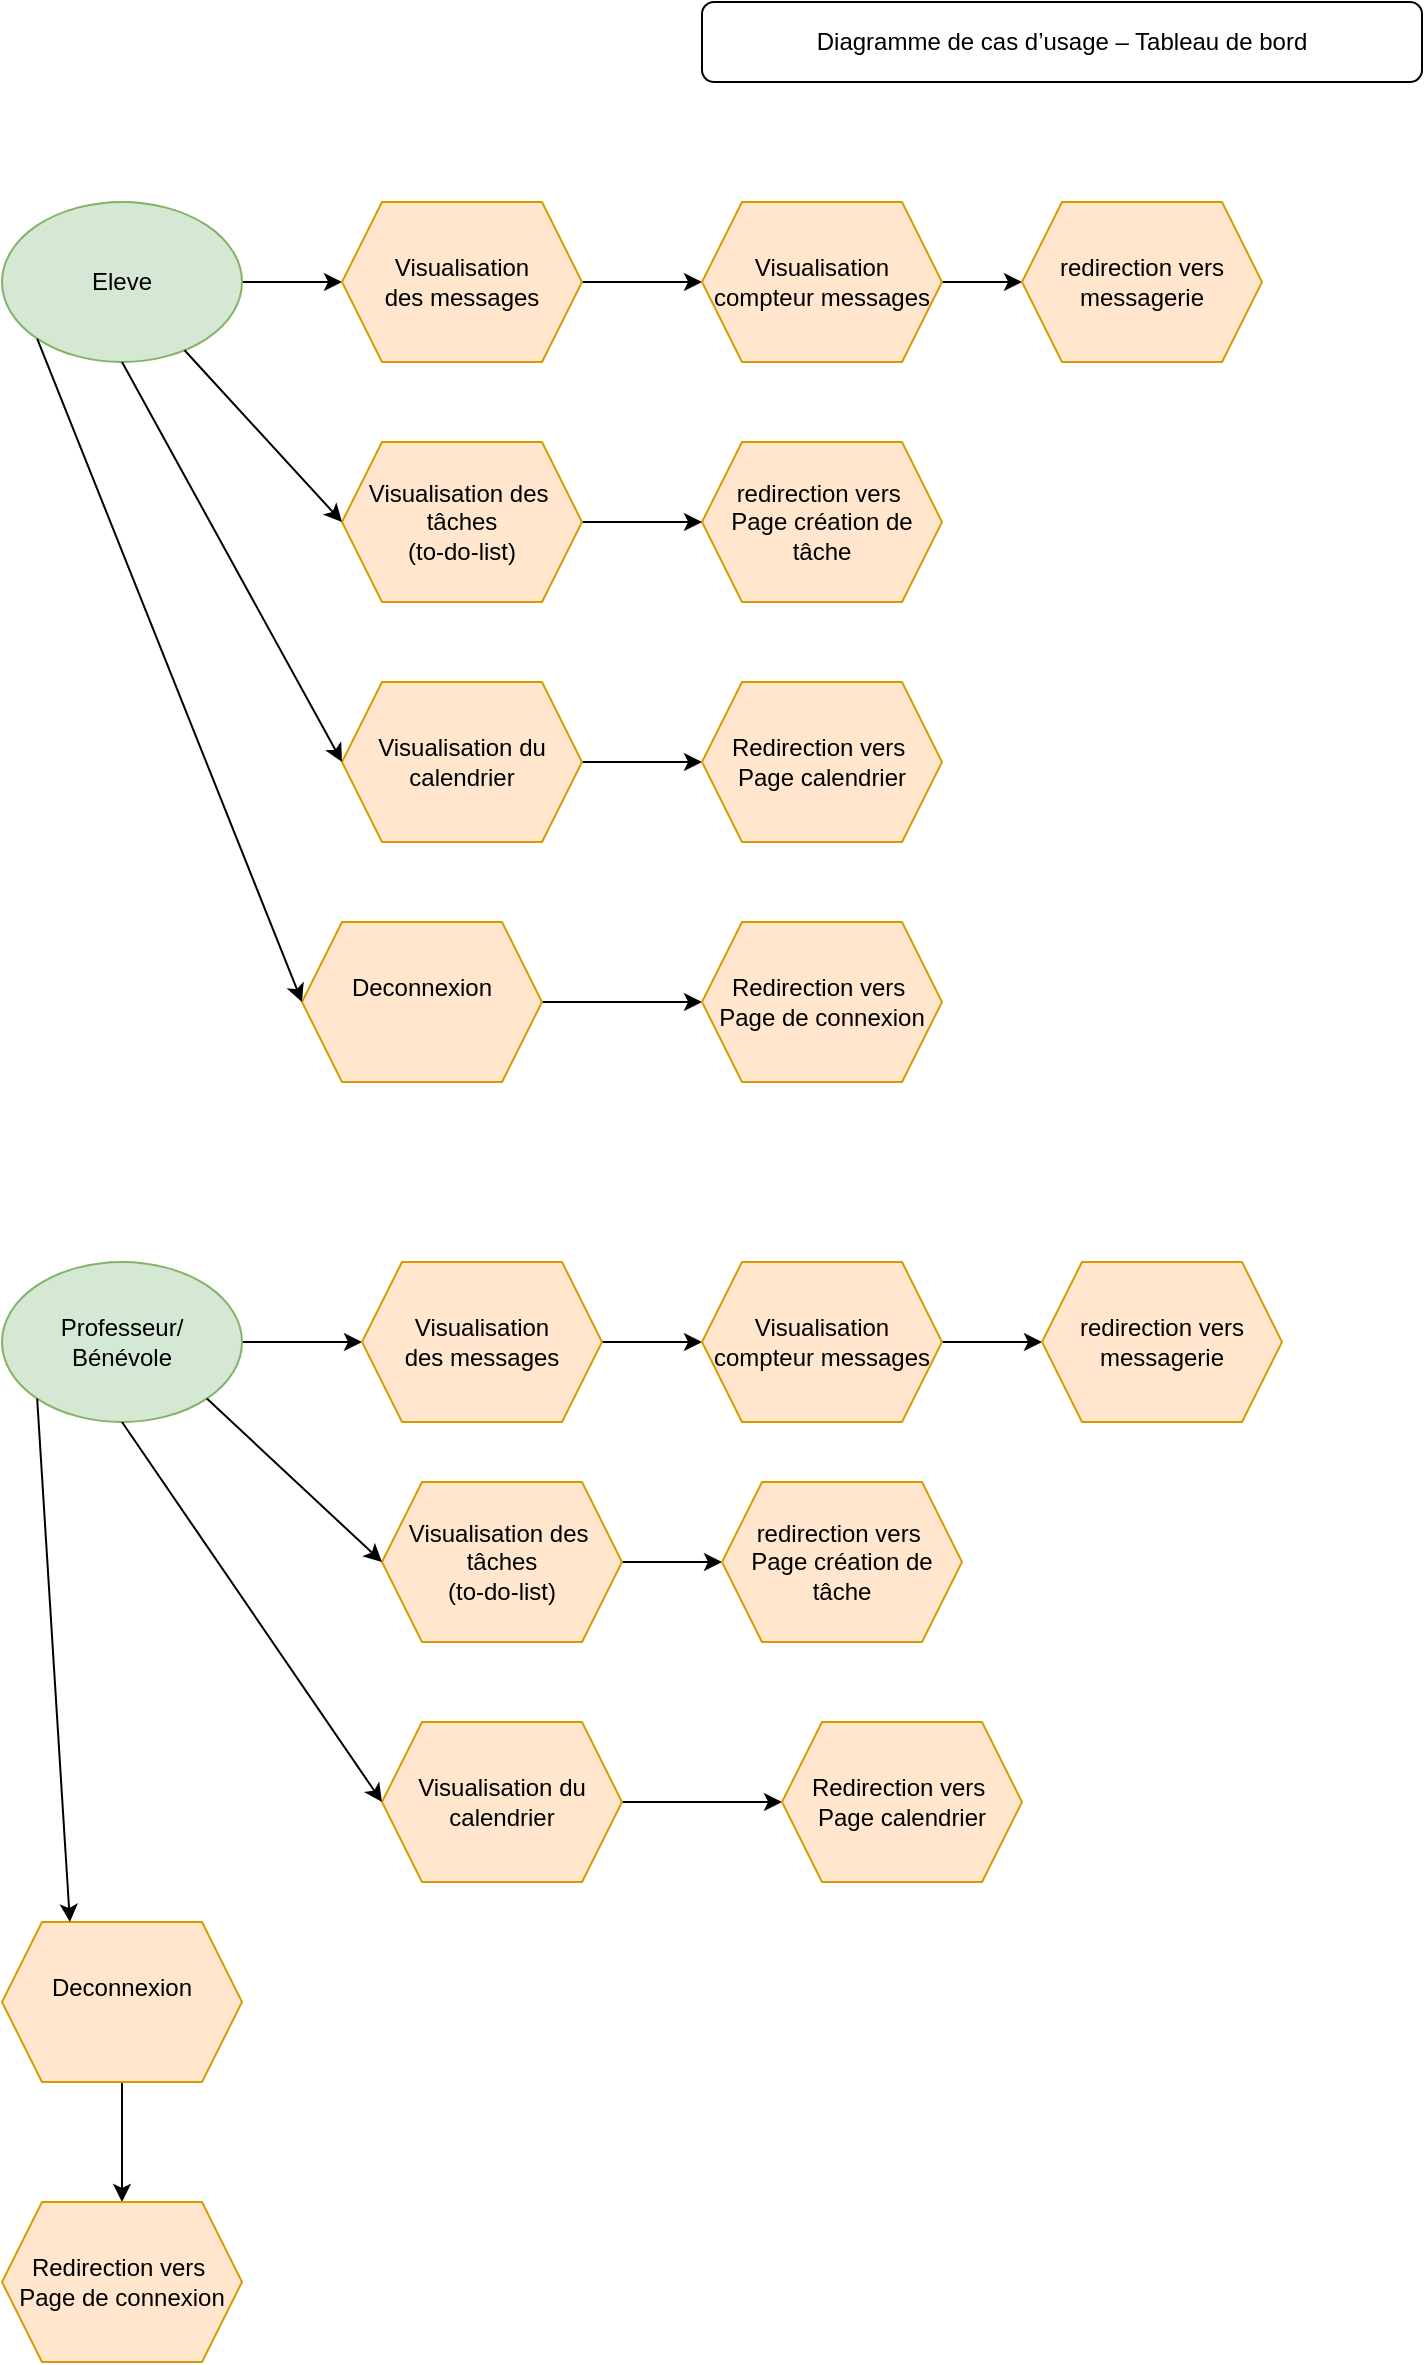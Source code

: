 <mxfile version="27.0.6">
  <diagram name="Page-1" id="rsZ0MbNBRw0VVStxnVJ5">
    <mxGraphModel dx="1058" dy="652" grid="1" gridSize="10" guides="1" tooltips="1" connect="1" arrows="1" fold="1" page="1" pageScale="1" pageWidth="827" pageHeight="1169" math="0" shadow="0">
      <root>
        <mxCell id="0" />
        <mxCell id="1" parent="0" />
        <mxCell id="p191qXw4R4DYkVg-BGfV-8" value="" style="edgeStyle=orthogonalEdgeStyle;rounded=0;orthogonalLoop=1;jettySize=auto;html=1;" edge="1" parent="1" source="2f0jogsE1S9Fqh23R1EA-1" target="2f0jogsE1S9Fqh23R1EA-4">
          <mxGeometry relative="1" as="geometry" />
        </mxCell>
        <mxCell id="2f0jogsE1S9Fqh23R1EA-1" value="Eleve" style="ellipse;whiteSpace=wrap;html=1;fillColor=#d5e8d4;strokeColor=#82b366;" parent="1" vertex="1">
          <mxGeometry x="90" y="120" width="120" height="80" as="geometry" />
        </mxCell>
        <mxCell id="p191qXw4R4DYkVg-BGfV-17" value="" style="edgeStyle=orthogonalEdgeStyle;rounded=0;orthogonalLoop=1;jettySize=auto;html=1;" edge="1" parent="1" source="2f0jogsE1S9Fqh23R1EA-2" target="p191qXw4R4DYkVg-BGfV-14">
          <mxGeometry relative="1" as="geometry" />
        </mxCell>
        <mxCell id="2f0jogsE1S9Fqh23R1EA-2" value="Professeur/&lt;div&gt;Bénévole&lt;/div&gt;" style="ellipse;whiteSpace=wrap;html=1;fillColor=#d5e8d4;strokeColor=#82b366;" parent="1" vertex="1">
          <mxGeometry x="90" y="650" width="120" height="80" as="geometry" />
        </mxCell>
        <mxCell id="2f0jogsE1S9Fqh23R1EA-3" value="Diagramme de cas d’usage – Tableau de bord" style="rounded=1;whiteSpace=wrap;html=1;" parent="1" vertex="1">
          <mxGeometry x="440" y="20" width="360" height="40" as="geometry" />
        </mxCell>
        <mxCell id="2f0jogsE1S9Fqh23R1EA-13" value="" style="edgeStyle=orthogonalEdgeStyle;rounded=0;orthogonalLoop=1;jettySize=auto;html=1;" parent="1" source="2f0jogsE1S9Fqh23R1EA-4" target="2f0jogsE1S9Fqh23R1EA-5" edge="1">
          <mxGeometry relative="1" as="geometry" />
        </mxCell>
        <mxCell id="2f0jogsE1S9Fqh23R1EA-4" value="Visualisation&lt;div&gt;des messages&lt;/div&gt;" style="shape=hexagon;perimeter=hexagonPerimeter2;whiteSpace=wrap;html=1;fixedSize=1;fillColor=#ffe6cc;strokeColor=#d79b00;" parent="1" vertex="1">
          <mxGeometry x="260" y="120" width="120" height="80" as="geometry" />
        </mxCell>
        <mxCell id="p191qXw4R4DYkVg-BGfV-2" value="" style="edgeStyle=orthogonalEdgeStyle;rounded=0;orthogonalLoop=1;jettySize=auto;html=1;" edge="1" parent="1" source="2f0jogsE1S9Fqh23R1EA-5" target="p191qXw4R4DYkVg-BGfV-1">
          <mxGeometry relative="1" as="geometry" />
        </mxCell>
        <mxCell id="2f0jogsE1S9Fqh23R1EA-5" value="Visualisation compteur messages" style="shape=hexagon;perimeter=hexagonPerimeter2;whiteSpace=wrap;html=1;fixedSize=1;fillColor=#ffe6cc;strokeColor=#d79b00;" parent="1" vertex="1">
          <mxGeometry x="440" y="120" width="120" height="80" as="geometry" />
        </mxCell>
        <mxCell id="2f0jogsE1S9Fqh23R1EA-6" value="redirection vers&amp;nbsp;&lt;div&gt;Page création de tâche&lt;/div&gt;" style="shape=hexagon;perimeter=hexagonPerimeter2;whiteSpace=wrap;html=1;fixedSize=1;fillColor=#ffe6cc;strokeColor=#d79b00;" parent="1" vertex="1">
          <mxGeometry x="440" y="240" width="120" height="80" as="geometry" />
        </mxCell>
        <mxCell id="p191qXw4R4DYkVg-BGfV-3" value="" style="edgeStyle=orthogonalEdgeStyle;rounded=0;orthogonalLoop=1;jettySize=auto;html=1;" edge="1" parent="1" source="2f0jogsE1S9Fqh23R1EA-7" target="2f0jogsE1S9Fqh23R1EA-6">
          <mxGeometry relative="1" as="geometry" />
        </mxCell>
        <mxCell id="2f0jogsE1S9Fqh23R1EA-7" value="Visualisation des&amp;nbsp;&lt;div&gt;tâches&lt;/div&gt;&lt;div&gt;(to-do-list)&lt;/div&gt;" style="shape=hexagon;perimeter=hexagonPerimeter2;whiteSpace=wrap;html=1;fixedSize=1;fillColor=#ffe6cc;strokeColor=#d79b00;" parent="1" vertex="1">
          <mxGeometry x="260" y="240" width="120" height="80" as="geometry" />
        </mxCell>
        <mxCell id="p191qXw4R4DYkVg-BGfV-1" value="redirection vers messagerie" style="shape=hexagon;perimeter=hexagonPerimeter2;whiteSpace=wrap;html=1;fixedSize=1;fillColor=#ffe6cc;strokeColor=#d79b00;" vertex="1" parent="1">
          <mxGeometry x="600" y="120" width="120" height="80" as="geometry" />
        </mxCell>
        <mxCell id="p191qXw4R4DYkVg-BGfV-7" value="" style="endArrow=classic;html=1;rounded=0;entryX=0;entryY=0.5;entryDx=0;entryDy=0;" edge="1" parent="1" source="2f0jogsE1S9Fqh23R1EA-1" target="2f0jogsE1S9Fqh23R1EA-7">
          <mxGeometry width="50" height="50" relative="1" as="geometry">
            <mxPoint x="390" y="300" as="sourcePoint" />
            <mxPoint x="440" y="250" as="targetPoint" />
          </mxGeometry>
        </mxCell>
        <mxCell id="p191qXw4R4DYkVg-BGfV-11" value="" style="edgeStyle=orthogonalEdgeStyle;rounded=0;orthogonalLoop=1;jettySize=auto;html=1;" edge="1" parent="1" source="p191qXw4R4DYkVg-BGfV-9" target="p191qXw4R4DYkVg-BGfV-10">
          <mxGeometry relative="1" as="geometry" />
        </mxCell>
        <mxCell id="p191qXw4R4DYkVg-BGfV-9" value="Visualisation du calendrier" style="shape=hexagon;perimeter=hexagonPerimeter2;whiteSpace=wrap;html=1;fixedSize=1;fillColor=#ffe6cc;strokeColor=#d79b00;" vertex="1" parent="1">
          <mxGeometry x="260" y="360" width="120" height="80" as="geometry" />
        </mxCell>
        <mxCell id="p191qXw4R4DYkVg-BGfV-10" value="Redirection vers&amp;nbsp; Page calendrier" style="shape=hexagon;perimeter=hexagonPerimeter2;whiteSpace=wrap;html=1;fixedSize=1;fillColor=#ffe6cc;strokeColor=#d79b00;" vertex="1" parent="1">
          <mxGeometry x="440" y="360" width="120" height="80" as="geometry" />
        </mxCell>
        <mxCell id="p191qXw4R4DYkVg-BGfV-12" value="" style="endArrow=classic;html=1;rounded=0;exitX=0.5;exitY=1;exitDx=0;exitDy=0;entryX=0;entryY=0.5;entryDx=0;entryDy=0;" edge="1" parent="1" source="2f0jogsE1S9Fqh23R1EA-1" target="p191qXw4R4DYkVg-BGfV-9">
          <mxGeometry width="50" height="50" relative="1" as="geometry">
            <mxPoint x="390" y="400" as="sourcePoint" />
            <mxPoint x="440" y="350" as="targetPoint" />
          </mxGeometry>
        </mxCell>
        <mxCell id="p191qXw4R4DYkVg-BGfV-18" value="" style="edgeStyle=orthogonalEdgeStyle;rounded=0;orthogonalLoop=1;jettySize=auto;html=1;" edge="1" parent="1" source="p191qXw4R4DYkVg-BGfV-14" target="p191qXw4R4DYkVg-BGfV-15">
          <mxGeometry relative="1" as="geometry" />
        </mxCell>
        <mxCell id="p191qXw4R4DYkVg-BGfV-14" value="Visualisation&lt;div&gt;des messages&lt;/div&gt;" style="shape=hexagon;perimeter=hexagonPerimeter2;whiteSpace=wrap;html=1;fixedSize=1;fillColor=#ffe6cc;strokeColor=#d79b00;" vertex="1" parent="1">
          <mxGeometry x="270" y="650" width="120" height="80" as="geometry" />
        </mxCell>
        <mxCell id="p191qXw4R4DYkVg-BGfV-19" value="" style="edgeStyle=orthogonalEdgeStyle;rounded=0;orthogonalLoop=1;jettySize=auto;html=1;" edge="1" parent="1" source="p191qXw4R4DYkVg-BGfV-15" target="p191qXw4R4DYkVg-BGfV-16">
          <mxGeometry relative="1" as="geometry" />
        </mxCell>
        <mxCell id="p191qXw4R4DYkVg-BGfV-15" value="Visualisation compteur messages" style="shape=hexagon;perimeter=hexagonPerimeter2;whiteSpace=wrap;html=1;fixedSize=1;fillColor=#ffe6cc;strokeColor=#d79b00;" vertex="1" parent="1">
          <mxGeometry x="440" y="650" width="120" height="80" as="geometry" />
        </mxCell>
        <mxCell id="p191qXw4R4DYkVg-BGfV-16" value="redirection vers messagerie" style="shape=hexagon;perimeter=hexagonPerimeter2;whiteSpace=wrap;html=1;fixedSize=1;fillColor=#ffe6cc;strokeColor=#d79b00;" vertex="1" parent="1">
          <mxGeometry x="610" y="650" width="120" height="80" as="geometry" />
        </mxCell>
        <mxCell id="p191qXw4R4DYkVg-BGfV-25" value="" style="edgeStyle=orthogonalEdgeStyle;rounded=0;orthogonalLoop=1;jettySize=auto;html=1;" edge="1" parent="1" source="p191qXw4R4DYkVg-BGfV-20" target="p191qXw4R4DYkVg-BGfV-21">
          <mxGeometry relative="1" as="geometry" />
        </mxCell>
        <mxCell id="p191qXw4R4DYkVg-BGfV-20" value="Visualisation des&amp;nbsp;&lt;div&gt;tâches&lt;/div&gt;&lt;div&gt;(to-do-list)&lt;/div&gt;" style="shape=hexagon;perimeter=hexagonPerimeter2;whiteSpace=wrap;html=1;fixedSize=1;fillColor=#ffe6cc;strokeColor=#d79b00;" vertex="1" parent="1">
          <mxGeometry x="280" y="760" width="120" height="80" as="geometry" />
        </mxCell>
        <mxCell id="p191qXw4R4DYkVg-BGfV-21" value="redirection vers&amp;nbsp;&lt;div&gt;Page création de tâche&lt;/div&gt;" style="shape=hexagon;perimeter=hexagonPerimeter2;whiteSpace=wrap;html=1;fixedSize=1;fillColor=#ffe6cc;strokeColor=#d79b00;" vertex="1" parent="1">
          <mxGeometry x="450" y="760" width="120" height="80" as="geometry" />
        </mxCell>
        <mxCell id="p191qXw4R4DYkVg-BGfV-24" value="" style="endArrow=classic;html=1;rounded=0;exitX=1;exitY=1;exitDx=0;exitDy=0;entryX=0;entryY=0.5;entryDx=0;entryDy=0;" edge="1" parent="1" source="2f0jogsE1S9Fqh23R1EA-2" target="p191qXw4R4DYkVg-BGfV-20">
          <mxGeometry width="50" height="50" relative="1" as="geometry">
            <mxPoint x="390" y="600" as="sourcePoint" />
            <mxPoint x="440" y="550" as="targetPoint" />
          </mxGeometry>
        </mxCell>
        <mxCell id="p191qXw4R4DYkVg-BGfV-29" value="" style="edgeStyle=orthogonalEdgeStyle;rounded=0;orthogonalLoop=1;jettySize=auto;html=1;" edge="1" parent="1" source="p191qXw4R4DYkVg-BGfV-26" target="p191qXw4R4DYkVg-BGfV-27">
          <mxGeometry relative="1" as="geometry" />
        </mxCell>
        <mxCell id="p191qXw4R4DYkVg-BGfV-26" value="Visualisation du calendrier" style="shape=hexagon;perimeter=hexagonPerimeter2;whiteSpace=wrap;html=1;fixedSize=1;fillColor=#ffe6cc;strokeColor=#d79b00;" vertex="1" parent="1">
          <mxGeometry x="280" y="880" width="120" height="80" as="geometry" />
        </mxCell>
        <mxCell id="p191qXw4R4DYkVg-BGfV-27" value="Redirection vers&amp;nbsp; Page calendrier" style="shape=hexagon;perimeter=hexagonPerimeter2;whiteSpace=wrap;html=1;fixedSize=1;fillColor=#ffe6cc;strokeColor=#d79b00;" vertex="1" parent="1">
          <mxGeometry x="480" y="880" width="120" height="80" as="geometry" />
        </mxCell>
        <mxCell id="p191qXw4R4DYkVg-BGfV-28" value="" style="endArrow=classic;html=1;rounded=0;exitX=0.5;exitY=1;exitDx=0;exitDy=0;entryX=0;entryY=0.5;entryDx=0;entryDy=0;" edge="1" parent="1" source="2f0jogsE1S9Fqh23R1EA-2" target="p191qXw4R4DYkVg-BGfV-26">
          <mxGeometry width="50" height="50" relative="1" as="geometry">
            <mxPoint x="-60" y="810" as="sourcePoint" />
            <mxPoint x="240" y="920" as="targetPoint" />
          </mxGeometry>
        </mxCell>
        <mxCell id="p191qXw4R4DYkVg-BGfV-34" value="" style="edgeStyle=orthogonalEdgeStyle;rounded=0;orthogonalLoop=1;jettySize=auto;html=1;" edge="1" parent="1" source="p191qXw4R4DYkVg-BGfV-31" target="p191qXw4R4DYkVg-BGfV-32">
          <mxGeometry relative="1" as="geometry" />
        </mxCell>
        <mxCell id="p191qXw4R4DYkVg-BGfV-31" value="Deconnexion&lt;div&gt;&lt;br&gt;&lt;/div&gt;" style="shape=hexagon;perimeter=hexagonPerimeter2;whiteSpace=wrap;html=1;fixedSize=1;fillColor=#ffe6cc;strokeColor=#d79b00;" vertex="1" parent="1">
          <mxGeometry x="90" y="980" width="120" height="80" as="geometry" />
        </mxCell>
        <mxCell id="p191qXw4R4DYkVg-BGfV-32" value="Redirection vers&amp;nbsp;&lt;div&gt;Page de connexion&lt;/div&gt;" style="shape=hexagon;perimeter=hexagonPerimeter2;whiteSpace=wrap;html=1;fixedSize=1;fillColor=#ffe6cc;strokeColor=#d79b00;" vertex="1" parent="1">
          <mxGeometry x="90" y="1120" width="120" height="80" as="geometry" />
        </mxCell>
        <mxCell id="p191qXw4R4DYkVg-BGfV-33" value="" style="endArrow=classic;html=1;rounded=0;exitX=0;exitY=1;exitDx=0;exitDy=0;entryX=0.283;entryY=0;entryDx=0;entryDy=0;entryPerimeter=0;" edge="1" parent="1" source="2f0jogsE1S9Fqh23R1EA-2" target="p191qXw4R4DYkVg-BGfV-31">
          <mxGeometry width="50" height="50" relative="1" as="geometry">
            <mxPoint x="390" y="800" as="sourcePoint" />
            <mxPoint x="440" y="750" as="targetPoint" />
          </mxGeometry>
        </mxCell>
        <mxCell id="p191qXw4R4DYkVg-BGfV-38" value="" style="edgeStyle=orthogonalEdgeStyle;rounded=0;orthogonalLoop=1;jettySize=auto;html=1;" edge="1" parent="1" source="p191qXw4R4DYkVg-BGfV-35" target="p191qXw4R4DYkVg-BGfV-36">
          <mxGeometry relative="1" as="geometry" />
        </mxCell>
        <mxCell id="p191qXw4R4DYkVg-BGfV-35" value="Deconnexion&lt;div&gt;&lt;br&gt;&lt;/div&gt;" style="shape=hexagon;perimeter=hexagonPerimeter2;whiteSpace=wrap;html=1;fixedSize=1;fillColor=#ffe6cc;strokeColor=#d79b00;" vertex="1" parent="1">
          <mxGeometry x="240" y="480" width="120" height="80" as="geometry" />
        </mxCell>
        <mxCell id="p191qXw4R4DYkVg-BGfV-36" value="Redirection vers&amp;nbsp;&lt;div&gt;Page de connexion&lt;/div&gt;" style="shape=hexagon;perimeter=hexagonPerimeter2;whiteSpace=wrap;html=1;fixedSize=1;fillColor=#ffe6cc;strokeColor=#d79b00;" vertex="1" parent="1">
          <mxGeometry x="440" y="480" width="120" height="80" as="geometry" />
        </mxCell>
        <mxCell id="p191qXw4R4DYkVg-BGfV-37" value="" style="endArrow=classic;html=1;rounded=0;exitX=0;exitY=1;exitDx=0;exitDy=0;entryX=0;entryY=0.5;entryDx=0;entryDy=0;" edge="1" parent="1" source="2f0jogsE1S9Fqh23R1EA-1" target="p191qXw4R4DYkVg-BGfV-35">
          <mxGeometry width="50" height="50" relative="1" as="geometry">
            <mxPoint x="390" y="200" as="sourcePoint" />
            <mxPoint x="440" y="150" as="targetPoint" />
          </mxGeometry>
        </mxCell>
      </root>
    </mxGraphModel>
  </diagram>
</mxfile>

